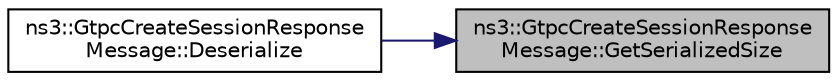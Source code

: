 digraph "ns3::GtpcCreateSessionResponseMessage::GetSerializedSize"
{
 // LATEX_PDF_SIZE
  edge [fontname="Helvetica",fontsize="10",labelfontname="Helvetica",labelfontsize="10"];
  node [fontname="Helvetica",fontsize="10",shape=record];
  rankdir="RL";
  Node1 [label="ns3::GtpcCreateSessionResponse\lMessage::GetSerializedSize",height=0.2,width=0.4,color="black", fillcolor="grey75", style="filled", fontcolor="black",tooltip=" "];
  Node1 -> Node2 [dir="back",color="midnightblue",fontsize="10",style="solid",fontname="Helvetica"];
  Node2 [label="ns3::GtpcCreateSessionResponse\lMessage::Deserialize",height=0.2,width=0.4,color="black", fillcolor="white", style="filled",URL="$classns3_1_1_gtpc_create_session_response_message.html#a1c5d0b5454623490213b140c07aba50c",tooltip=" "];
}
